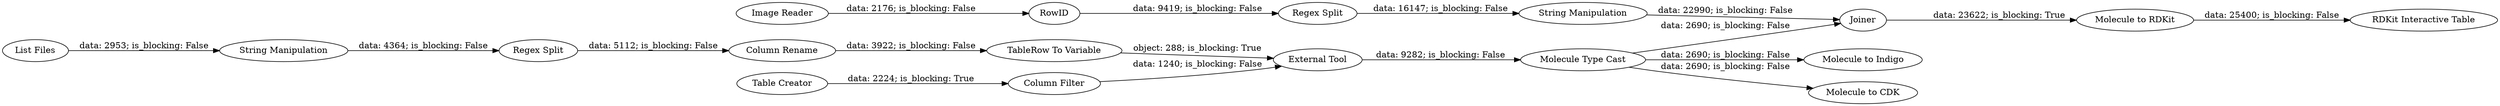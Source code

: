 digraph {
	"4919154817094245788_16" [label="Image Reader"]
	"4919154817094245788_15" [label="Column Rename"]
	"4919154817094245788_19" [label="String Manipulation"]
	"4919154817094245788_9" [label="List Files"]
	"4919154817094245788_10" [label="TableRow To Variable"]
	"4919154817094245788_20" [label=Joiner]
	"4919154817094245788_3" [label="Column Filter"]
	"4919154817094245788_1" [label="External Tool"]
	"4919154817094245788_8" [label="Molecule to Indigo"]
	"4919154817094245788_6" [label="Molecule to CDK"]
	"4919154817094245788_12" [label="Table Creator"]
	"4919154817094245788_11" [label="String Manipulation"]
	"4919154817094245788_7" [label="Molecule to RDKit"]
	"4919154817094245788_14" [label="Regex Split"]
	"4919154817094245788_5" [label="Molecule Type Cast"]
	"4919154817094245788_18" [label="Regex Split"]
	"4919154817094245788_17" [label=RowID]
	"4919154817094245788_21" [label="RDKit Interactive Table"]
	"4919154817094245788_9" -> "4919154817094245788_11" [label="data: 2953; is_blocking: False"]
	"4919154817094245788_18" -> "4919154817094245788_19" [label="data: 16147; is_blocking: False"]
	"4919154817094245788_12" -> "4919154817094245788_3" [label="data: 2224; is_blocking: True"]
	"4919154817094245788_11" -> "4919154817094245788_14" [label="data: 4364; is_blocking: False"]
	"4919154817094245788_7" -> "4919154817094245788_21" [label="data: 25400; is_blocking: False"]
	"4919154817094245788_20" -> "4919154817094245788_7" [label="data: 23622; is_blocking: True"]
	"4919154817094245788_14" -> "4919154817094245788_15" [label="data: 5112; is_blocking: False"]
	"4919154817094245788_5" -> "4919154817094245788_8" [label="data: 2690; is_blocking: False"]
	"4919154817094245788_3" -> "4919154817094245788_1" [label="data: 1240; is_blocking: False"]
	"4919154817094245788_1" -> "4919154817094245788_5" [label="data: 9282; is_blocking: False"]
	"4919154817094245788_17" -> "4919154817094245788_18" [label="data: 9419; is_blocking: False"]
	"4919154817094245788_5" -> "4919154817094245788_6" [label="data: 2690; is_blocking: False"]
	"4919154817094245788_10" -> "4919154817094245788_1" [label="object: 288; is_blocking: True"]
	"4919154817094245788_5" -> "4919154817094245788_20" [label="data: 2690; is_blocking: False"]
	"4919154817094245788_16" -> "4919154817094245788_17" [label="data: 2176; is_blocking: False"]
	"4919154817094245788_15" -> "4919154817094245788_10" [label="data: 3922; is_blocking: False"]
	"4919154817094245788_19" -> "4919154817094245788_20" [label="data: 22990; is_blocking: False"]
	rankdir=LR
}
